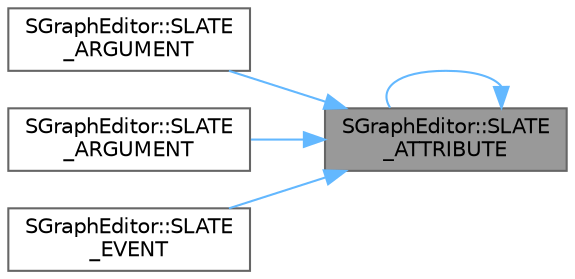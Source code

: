 digraph "SGraphEditor::SLATE_ATTRIBUTE"
{
 // INTERACTIVE_SVG=YES
 // LATEX_PDF_SIZE
  bgcolor="transparent";
  edge [fontname=Helvetica,fontsize=10,labelfontname=Helvetica,labelfontsize=10];
  node [fontname=Helvetica,fontsize=10,shape=box,height=0.2,width=0.4];
  rankdir="RL";
  Node1 [id="Node000001",label="SGraphEditor::SLATE\l_ATTRIBUTE",height=0.2,width=0.4,color="gray40", fillcolor="grey60", style="filled", fontcolor="black",tooltip=" "];
  Node1 -> Node2 [id="edge1_Node000001_Node000002",dir="back",color="steelblue1",style="solid",tooltip=" "];
  Node2 [id="Node000002",label="SGraphEditor::SLATE\l_ARGUMENT",height=0.2,width=0.4,color="grey40", fillcolor="white", style="filled",URL="$dc/db4/classSGraphEditor.html#ad4e19631a28393d175baf618c0d2c79b",tooltip=" "];
  Node1 -> Node3 [id="edge2_Node000001_Node000003",dir="back",color="steelblue1",style="solid",tooltip=" "];
  Node3 [id="Node000003",label="SGraphEditor::SLATE\l_ARGUMENT",height=0.2,width=0.4,color="grey40", fillcolor="white", style="filled",URL="$dc/db4/classSGraphEditor.html#a1ec52cac13c9c98ea9ae36f24fa2dc4b",tooltip=" "];
  Node1 -> Node1 [id="edge3_Node000001_Node000001",dir="back",color="steelblue1",style="solid",tooltip=" "];
  Node1 -> Node4 [id="edge4_Node000001_Node000004",dir="back",color="steelblue1",style="solid",tooltip=" "];
  Node4 [id="Node000004",label="SGraphEditor::SLATE\l_EVENT",height=0.2,width=0.4,color="grey40", fillcolor="white", style="filled",URL="$dc/db4/classSGraphEditor.html#abd55bc3abe994cc0f054afa591cf7875",tooltip="Show overlay elements for the graph state such as the PIE and read-only borders and text."];
}
